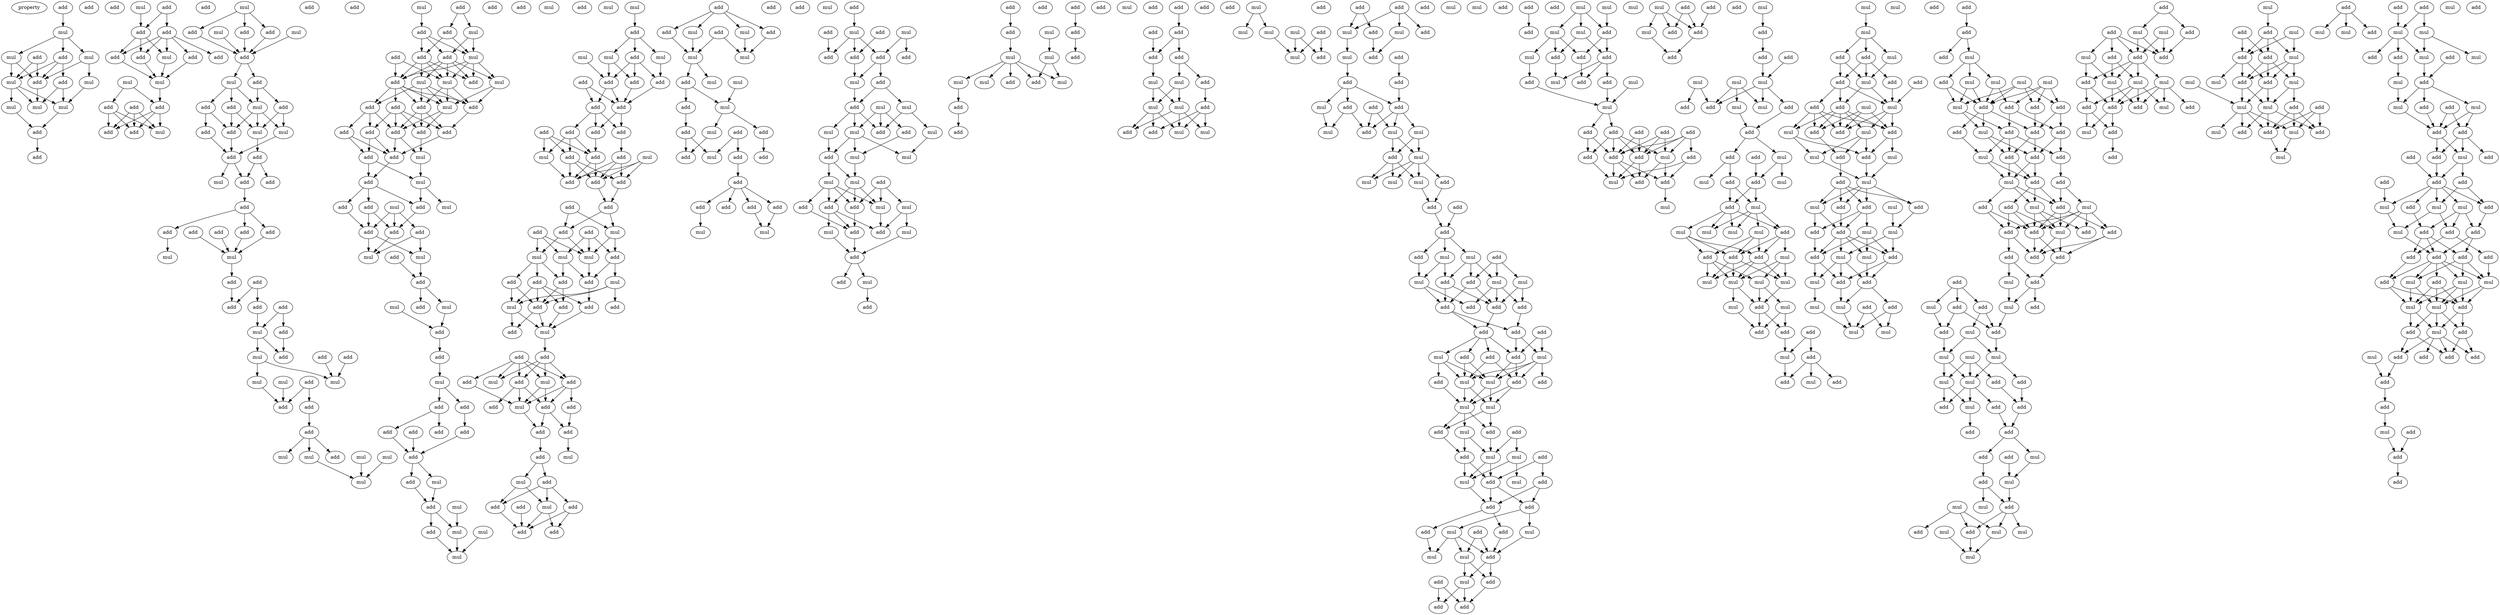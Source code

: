 digraph {
    node [fontcolor=black]
    property [mul=2,lf=1.6]
    0 [ label = add ];
    1 [ label = add ];
    2 [ label = mul ];
    3 [ label = add ];
    4 [ label = mul ];
    5 [ label = mul ];
    6 [ label = add ];
    7 [ label = add ];
    8 [ label = mul ];
    9 [ label = mul ];
    10 [ label = add ];
    11 [ label = mul ];
    12 [ label = mul ];
    13 [ label = mul ];
    14 [ label = add ];
    15 [ label = add ];
    16 [ label = mul ];
    17 [ label = add ];
    18 [ label = add ];
    19 [ label = add ];
    20 [ label = add ];
    21 [ label = add ];
    22 [ label = add ];
    23 [ label = add ];
    24 [ label = add ];
    25 [ label = add ];
    26 [ label = mul ];
    27 [ label = mul ];
    28 [ label = mul ];
    29 [ label = add ];
    30 [ label = add ];
    31 [ label = add ];
    32 [ label = add ];
    33 [ label = add ];
    34 [ label = mul ];
    35 [ label = mul ];
    36 [ label = add ];
    37 [ label = mul ];
    38 [ label = add ];
    39 [ label = add ];
    40 [ label = mul ];
    41 [ label = add ];
    42 [ label = add ];
    43 [ label = mul ];
    44 [ label = mul ];
    45 [ label = add ];
    46 [ label = add ];
    47 [ label = add ];
    48 [ label = mul ];
    49 [ label = add ];
    50 [ label = mul ];
    51 [ label = add ];
    52 [ label = add ];
    53 [ label = add ];
    54 [ label = add ];
    55 [ label = mul ];
    56 [ label = add ];
    57 [ label = add ];
    58 [ label = add ];
    59 [ label = add ];
    60 [ label = add ];
    61 [ label = add ];
    62 [ label = add ];
    63 [ label = mul ];
    64 [ label = mul ];
    65 [ label = add ];
    66 [ label = add ];
    67 [ label = add ];
    68 [ label = add ];
    69 [ label = add ];
    70 [ label = mul ];
    71 [ label = add ];
    72 [ label = add ];
    73 [ label = add ];
    74 [ label = add ];
    75 [ label = add ];
    76 [ label = mul ];
    77 [ label = mul ];
    78 [ label = add ];
    79 [ label = mul ];
    80 [ label = mul ];
    81 [ label = add ];
    82 [ label = add ];
    83 [ label = add ];
    84 [ label = add ];
    85 [ label = mul ];
    86 [ label = mul ];
    87 [ label = add ];
    88 [ label = mul ];
    89 [ label = mul ];
    90 [ label = mul ];
    91 [ label = mul ];
    92 [ label = add ];
    93 [ label = add ];
    94 [ label = mul ];
    95 [ label = add ];
    96 [ label = add ];
    97 [ label = add ];
    98 [ label = add ];
    99 [ label = add ];
    100 [ label = mul ];
    101 [ label = add ];
    102 [ label = mul ];
    103 [ label = mul ];
    104 [ label = mul ];
    105 [ label = add ];
    106 [ label = add ];
    107 [ label = add ];
    108 [ label = add ];
    109 [ label = mul ];
    110 [ label = add ];
    111 [ label = add ];
    112 [ label = add ];
    113 [ label = add ];
    114 [ label = add ];
    115 [ label = add ];
    116 [ label = add ];
    117 [ label = add ];
    118 [ label = mul ];
    119 [ label = add ];
    120 [ label = mul ];
    121 [ label = mul ];
    122 [ label = add ];
    123 [ label = add ];
    124 [ label = mul ];
    125 [ label = add ];
    126 [ label = add ];
    127 [ label = add ];
    128 [ label = add ];
    129 [ label = add ];
    130 [ label = mul ];
    131 [ label = add ];
    132 [ label = mul ];
    133 [ label = add ];
    134 [ label = mul ];
    135 [ label = add ];
    136 [ label = mul ];
    137 [ label = add ];
    138 [ label = add ];
    139 [ label = mul ];
    140 [ label = add ];
    141 [ label = mul ];
    142 [ label = add ];
    143 [ label = add ];
    144 [ label = add ];
    145 [ label = add ];
    146 [ label = add ];
    147 [ label = add ];
    148 [ label = add ];
    149 [ label = add ];
    150 [ label = mul ];
    151 [ label = mul ];
    152 [ label = add ];
    153 [ label = add ];
    154 [ label = mul ];
    155 [ label = mul ];
    156 [ label = mul ];
    157 [ label = mul ];
    158 [ label = mul ];
    159 [ label = add ];
    160 [ label = mul ];
    161 [ label = add ];
    162 [ label = mul ];
    163 [ label = mul ];
    164 [ label = add ];
    165 [ label = add ];
    166 [ label = add ];
    167 [ label = add ];
    168 [ label = add ];
    169 [ label = add ];
    170 [ label = add ];
    171 [ label = add ];
    172 [ label = add ];
    173 [ label = add ];
    174 [ label = add ];
    175 [ label = mul ];
    176 [ label = add ];
    177 [ label = add ];
    178 [ label = mul ];
    179 [ label = add ];
    180 [ label = add ];
    181 [ label = add ];
    182 [ label = add ];
    183 [ label = add ];
    184 [ label = add ];
    185 [ label = add ];
    186 [ label = mul ];
    187 [ label = add ];
    188 [ label = mul ];
    189 [ label = mul ];
    190 [ label = mul ];
    191 [ label = add ];
    192 [ label = mul ];
    193 [ label = add ];
    194 [ label = add ];
    195 [ label = add ];
    196 [ label = add ];
    197 [ label = add ];
    198 [ label = add ];
    199 [ label = add ];
    200 [ label = mul ];
    201 [ label = add ];
    202 [ label = add ];
    203 [ label = mul ];
    204 [ label = add ];
    205 [ label = add ];
    206 [ label = add ];
    207 [ label = mul ];
    208 [ label = add ];
    209 [ label = mul ];
    210 [ label = add ];
    211 [ label = mul ];
    212 [ label = add ];
    213 [ label = add ];
    214 [ label = add ];
    215 [ label = add ];
    216 [ label = add ];
    217 [ label = mul ];
    218 [ label = add ];
    219 [ label = add ];
    220 [ label = mul ];
    221 [ label = add ];
    222 [ label = add ];
    223 [ label = add ];
    224 [ label = mul ];
    225 [ label = add ];
    226 [ label = add ];
    227 [ label = add ];
    228 [ label = add ];
    229 [ label = mul ];
    230 [ label = add ];
    231 [ label = mul ];
    232 [ label = add ];
    233 [ label = mul ];
    234 [ label = mul ];
    235 [ label = mul ];
    236 [ label = mul ];
    237 [ label = add ];
    238 [ label = add ];
    239 [ label = mul ];
    240 [ label = add ];
    241 [ label = add ];
    242 [ label = add ];
    243 [ label = mul ];
    244 [ label = add ];
    245 [ label = add ];
    246 [ label = mul ];
    247 [ label = add ];
    248 [ label = add ];
    249 [ label = add ];
    250 [ label = add ];
    251 [ label = add ];
    252 [ label = add ];
    253 [ label = add ];
    254 [ label = add ];
    255 [ label = mul ];
    256 [ label = mul ];
    257 [ label = mul ];
    258 [ label = add ];
    259 [ label = add ];
    260 [ label = add ];
    261 [ label = mul ];
    262 [ label = mul ];
    263 [ label = add ];
    264 [ label = add ];
    265 [ label = add ];
    266 [ label = add ];
    267 [ label = add ];
    268 [ label = mul ];
    269 [ label = add ];
    270 [ label = mul ];
    271 [ label = mul ];
    272 [ label = add ];
    273 [ label = mul ];
    274 [ label = mul ];
    275 [ label = add ];
    276 [ label = mul ];
    277 [ label = add ];
    278 [ label = mul ];
    279 [ label = mul ];
    280 [ label = mul ];
    281 [ label = mul ];
    282 [ label = add ];
    283 [ label = add ];
    284 [ label = mul ];
    285 [ label = add ];
    286 [ label = add ];
    287 [ label = mul ];
    288 [ label = add ];
    289 [ label = mul ];
    290 [ label = mul ];
    291 [ label = add ];
    292 [ label = add ];
    293 [ label = add ];
    294 [ label = mul ];
    295 [ label = add ];
    296 [ label = add ];
    297 [ label = mul ];
    298 [ label = add ];
    299 [ label = mul ];
    300 [ label = mul ];
    301 [ label = mul ];
    302 [ label = mul ];
    303 [ label = mul ];
    304 [ label = add ];
    305 [ label = add ];
    306 [ label = add ];
    307 [ label = add ];
    308 [ label = add ];
    309 [ label = add ];
    310 [ label = add ];
    311 [ label = mul ];
    312 [ label = add ];
    313 [ label = add ];
    314 [ label = add ];
    315 [ label = add ];
    316 [ label = add ];
    317 [ label = add ];
    318 [ label = add ];
    319 [ label = add ];
    320 [ label = add ];
    321 [ label = add ];
    322 [ label = add ];
    323 [ label = mul ];
    324 [ label = mul ];
    325 [ label = mul ];
    326 [ label = add ];
    327 [ label = mul ];
    328 [ label = add ];
    329 [ label = add ];
    330 [ label = mul ];
    331 [ label = mul ];
    332 [ label = mul ];
    333 [ label = mul ];
    334 [ label = mul ];
    335 [ label = mul ];
    336 [ label = add ];
    337 [ label = add ];
    338 [ label = mul ];
    339 [ label = add ];
    340 [ label = add ];
    341 [ label = add ];
    342 [ label = mul ];
    343 [ label = mul ];
    344 [ label = add ];
    345 [ label = add ];
    346 [ label = mul ];
    347 [ label = add ];
    348 [ label = add ];
    349 [ label = add ];
    350 [ label = add ];
    351 [ label = add ];
    352 [ label = add ];
    353 [ label = mul ];
    354 [ label = add ];
    355 [ label = mul ];
    356 [ label = mul ];
    357 [ label = add ];
    358 [ label = mul ];
    359 [ label = add ];
    360 [ label = add ];
    361 [ label = mul ];
    362 [ label = add ];
    363 [ label = mul ];
    364 [ label = mul ];
    365 [ label = mul ];
    366 [ label = add ];
    367 [ label = add ];
    368 [ label = add ];
    369 [ label = mul ];
    370 [ label = add ];
    371 [ label = add ];
    372 [ label = mul ];
    373 [ label = mul ];
    374 [ label = mul ];
    375 [ label = mul ];
    376 [ label = add ];
    377 [ label = add ];
    378 [ label = add ];
    379 [ label = add ];
    380 [ label = add ];
    381 [ label = add ];
    382 [ label = add ];
    383 [ label = add ];
    384 [ label = add ];
    385 [ label = mul ];
    386 [ label = add ];
    387 [ label = add ];
    388 [ label = mul ];
    389 [ label = add ];
    390 [ label = mul ];
    391 [ label = add ];
    392 [ label = add ];
    393 [ label = add ];
    394 [ label = mul ];
    395 [ label = mul ];
    396 [ label = mul ];
    397 [ label = mul ];
    398 [ label = add ];
    399 [ label = add ];
    400 [ label = mul ];
    401 [ label = mul ];
    402 [ label = add ];
    403 [ label = add ];
    404 [ label = add ];
    405 [ label = mul ];
    406 [ label = mul ];
    407 [ label = mul ];
    408 [ label = add ];
    409 [ label = mul ];
    410 [ label = add ];
    411 [ label = add ];
    412 [ label = add ];
    413 [ label = add ];
    414 [ label = mul ];
    415 [ label = add ];
    416 [ label = add ];
    417 [ label = mul ];
    418 [ label = add ];
    419 [ label = mul ];
    420 [ label = mul ];
    421 [ label = mul ];
    422 [ label = add ];
    423 [ label = add ];
    424 [ label = add ];
    425 [ label = add ];
    426 [ label = add ];
    427 [ label = add ];
    428 [ label = add ];
    429 [ label = add ];
    430 [ label = mul ];
    431 [ label = mul ];
    432 [ label = mul ];
    433 [ label = add ];
    434 [ label = mul ];
    435 [ label = add ];
    436 [ label = mul ];
    437 [ label = add ];
    438 [ label = add ];
    439 [ label = mul ];
    440 [ label = mul ];
    441 [ label = add ];
    442 [ label = add ];
    443 [ label = add ];
    444 [ label = mul ];
    445 [ label = add ];
    446 [ label = add ];
    447 [ label = add ];
    448 [ label = add ];
    449 [ label = add ];
    450 [ label = add ];
    451 [ label = add ];
    452 [ label = add ];
    453 [ label = mul ];
    454 [ label = add ];
    455 [ label = mul ];
    456 [ label = add ];
    457 [ label = add ];
    458 [ label = mul ];
    459 [ label = mul ];
    460 [ label = add ];
    461 [ label = add ];
    462 [ label = mul ];
    463 [ label = add ];
    464 [ label = mul ];
    465 [ label = add ];
    466 [ label = add ];
    467 [ label = mul ];
    468 [ label = add ];
    469 [ label = add ];
    470 [ label = add ];
    471 [ label = add ];
    472 [ label = mul ];
    473 [ label = mul ];
    474 [ label = mul ];
    475 [ label = add ];
    476 [ label = add ];
    477 [ label = mul ];
    478 [ label = mul ];
    479 [ label = add ];
    480 [ label = add ];
    481 [ label = mul ];
    482 [ label = add ];
    483 [ label = add ];
    484 [ label = mul ];
    485 [ label = mul ];
    486 [ label = add ];
    487 [ label = add ];
    488 [ label = add ];
    489 [ label = mul ];
    490 [ label = mul ];
    491 [ label = mul ];
    492 [ label = mul ];
    493 [ label = mul ];
    494 [ label = add ];
    495 [ label = mul ];
    496 [ label = add ];
    497 [ label = add ];
    498 [ label = add ];
    499 [ label = mul ];
    500 [ label = mul ];
    501 [ label = mul ];
    502 [ label = mul ];
    503 [ label = add ];
    504 [ label = mul ];
    505 [ label = mul ];
    506 [ label = add ];
    507 [ label = add ];
    508 [ label = add ];
    509 [ label = add ];
    510 [ label = mul ];
    511 [ label = add ];
    512 [ label = add ];
    513 [ label = mul ];
    514 [ label = mul ];
    515 [ label = mul ];
    516 [ label = add ];
    517 [ label = mul ];
    518 [ label = add ];
    519 [ label = mul ];
    520 [ label = add ];
    521 [ label = add ];
    522 [ label = add ];
    523 [ label = mul ];
    524 [ label = mul ];
    525 [ label = add ];
    526 [ label = add ];
    527 [ label = mul ];
    528 [ label = mul ];
    529 [ label = mul ];
    530 [ label = add ];
    531 [ label = add ];
    532 [ label = add ];
    533 [ label = mul ];
    534 [ label = mul ];
    535 [ label = add ];
    536 [ label = add ];
    537 [ label = add ];
    538 [ label = mul ];
    539 [ label = add ];
    540 [ label = mul ];
    541 [ label = mul ];
    542 [ label = add ];
    543 [ label = add ];
    544 [ label = add ];
    545 [ label = add ];
    546 [ label = add ];
    547 [ label = mul ];
    548 [ label = mul ];
    549 [ label = mul ];
    550 [ label = mul ];
    551 [ label = add ];
    552 [ label = add ];
    553 [ label = add ];
    554 [ label = add ];
    555 [ label = mul ];
    556 [ label = mul ];
    557 [ label = mul ];
    558 [ label = add ];
    559 [ label = add ];
    560 [ label = add ];
    561 [ label = add ];
    562 [ label = mul ];
    563 [ label = mul ];
    564 [ label = add ];
    565 [ label = mul ];
    566 [ label = mul ];
    567 [ label = mul ];
    568 [ label = mul ];
    569 [ label = add ];
    570 [ label = mul ];
    571 [ label = add ];
    572 [ label = mul ];
    573 [ label = add ];
    574 [ label = add ];
    575 [ label = add ];
    576 [ label = mul ];
    577 [ label = add ];
    578 [ label = add ];
    579 [ label = add ];
    580 [ label = add ];
    581 [ label = add ];
    582 [ label = mul ];
    583 [ label = add ];
    584 [ label = add ];
    585 [ label = mul ];
    586 [ label = add ];
    587 [ label = add ];
    588 [ label = mul ];
    589 [ label = add ];
    590 [ label = mul ];
    591 [ label = add ];
    592 [ label = add ];
    593 [ label = add ];
    594 [ label = mul ];
    595 [ label = add ];
    596 [ label = add ];
    597 [ label = add ];
    598 [ label = add ];
    599 [ label = add ];
    600 [ label = add ];
    601 [ label = add ];
    602 [ label = mul ];
    603 [ label = add ];
    604 [ label = add ];
    605 [ label = add ];
    606 [ label = mul ];
    607 [ label = mul ];
    608 [ label = add ];
    609 [ label = add ];
    610 [ label = add ];
    611 [ label = mul ];
    612 [ label = mul ];
    613 [ label = mul ];
    614 [ label = mul ];
    615 [ label = add ];
    616 [ label = mul ];
    617 [ label = mul ];
    618 [ label = add ];
    619 [ label = add ];
    620 [ label = mul ];
    621 [ label = add ];
    622 [ label = add ];
    623 [ label = add ];
    624 [ label = add ];
    625 [ label = add ];
    626 [ label = add ];
    627 [ label = mul ];
    628 [ label = mul ];
    629 [ label = add ];
    630 [ label = add ];
    631 [ label = mul ];
    632 [ label = mul ];
    633 [ label = mul ];
    634 [ label = mul ];
    635 [ label = add ];
    636 [ label = add ];
    637 [ label = mul ];
    638 [ label = mul ];
    639 [ label = add ];
    640 [ label = mul ];
    641 [ label = add ];
    642 [ label = add ];
    643 [ label = mul ];
    644 [ label = mul ];
    645 [ label = add ];
    646 [ label = add ];
    647 [ label = add ];
    648 [ label = mul ];
    649 [ label = add ];
    650 [ label = mul ];
    651 [ label = mul ];
    652 [ label = add ];
    653 [ label = mul ];
    654 [ label = add ];
    655 [ label = add ];
    656 [ label = add ];
    657 [ label = mul ];
    658 [ label = add ];
    659 [ label = add ];
    660 [ label = mul ];
    661 [ label = add ];
    662 [ label = mul ];
    663 [ label = add ];
    664 [ label = mul ];
    665 [ label = add ];
    666 [ label = add ];
    667 [ label = mul ];
    668 [ label = add ];
    669 [ label = add ];
    670 [ label = mul ];
    671 [ label = mul ];
    672 [ label = mul ];
    673 [ label = add ];
    674 [ label = mul ];
    675 [ label = add ];
    676 [ label = mul ];
    677 [ label = add ];
    678 [ label = mul ];
    679 [ label = add ];
    680 [ label = add ];
    681 [ label = mul ];
    682 [ label = add ];
    683 [ label = mul ];
    684 [ label = mul ];
    685 [ label = add ];
    686 [ label = add ];
    687 [ label = add ];
    688 [ label = mul ];
    689 [ label = mul ];
    690 [ label = add ];
    691 [ label = add ];
    692 [ label = add ];
    693 [ label = mul ];
    694 [ label = mul ];
    695 [ label = mul ];
    696 [ label = add ];
    697 [ label = add ];
    698 [ label = add ];
    699 [ label = mul ];
    700 [ label = mul ];
    701 [ label = add ];
    702 [ label = add ];
    703 [ label = add ];
    704 [ label = add ];
    705 [ label = add ];
    706 [ label = mul ];
    707 [ label = add ];
    708 [ label = add ];
    709 [ label = add ];
    710 [ label = mul ];
    711 [ label = add ];
    712 [ label = mul ];
    713 [ label = mul ];
    714 [ label = mul ];
    715 [ label = add ];
    716 [ label = mul ];
    717 [ label = add ];
    718 [ label = add ];
    719 [ label = add ];
    720 [ label = add ];
    721 [ label = add ];
    722 [ label = add ];
    723 [ label = add ];
    724 [ label = mul ];
    725 [ label = add ];
    726 [ label = add ];
    727 [ label = mul ];
    728 [ label = mul ];
    729 [ label = add ];
    730 [ label = mul ];
    731 [ label = mul ];
    732 [ label = add ];
    733 [ label = mul ];
    734 [ label = add ];
    735 [ label = add ];
    736 [ label = mul ];
    737 [ label = add ];
    738 [ label = add ];
    739 [ label = add ];
    740 [ label = add ];
    741 [ label = add ];
    742 [ label = add ];
    743 [ label = mul ];
    744 [ label = add ];
    745 [ label = add ];
    746 [ label = add ];
    0 -> 2 [ name = 0 ];
    2 -> 3 [ name = 1 ];
    2 -> 4 [ name = 2 ];
    2 -> 5 [ name = 3 ];
    3 -> 7 [ name = 4 ];
    3 -> 8 [ name = 5 ];
    3 -> 10 [ name = 6 ];
    4 -> 8 [ name = 7 ];
    4 -> 10 [ name = 8 ];
    5 -> 9 [ name = 9 ];
    5 -> 10 [ name = 10 ];
    6 -> 8 [ name = 11 ];
    6 -> 10 [ name = 12 ];
    7 -> 11 [ name = 13 ];
    7 -> 12 [ name = 14 ];
    8 -> 11 [ name = 15 ];
    8 -> 12 [ name = 16 ];
    8 -> 13 [ name = 17 ];
    9 -> 11 [ name = 18 ];
    10 -> 12 [ name = 19 ];
    11 -> 14 [ name = 20 ];
    13 -> 14 [ name = 21 ];
    14 -> 17 [ name = 22 ];
    16 -> 20 [ name = 23 ];
    19 -> 20 [ name = 24 ];
    19 -> 21 [ name = 25 ];
    20 -> 22 [ name = 26 ];
    20 -> 23 [ name = 27 ];
    20 -> 26 [ name = 28 ];
    21 -> 22 [ name = 29 ];
    21 -> 23 [ name = 30 ];
    21 -> 24 [ name = 31 ];
    21 -> 25 [ name = 32 ];
    21 -> 26 [ name = 33 ];
    22 -> 28 [ name = 34 ];
    23 -> 28 [ name = 35 ];
    24 -> 28 [ name = 36 ];
    26 -> 28 [ name = 37 ];
    27 -> 29 [ name = 38 ];
    27 -> 31 [ name = 39 ];
    28 -> 31 [ name = 40 ];
    29 -> 32 [ name = 41 ];
    29 -> 33 [ name = 42 ];
    29 -> 34 [ name = 43 ];
    30 -> 32 [ name = 44 ];
    30 -> 33 [ name = 45 ];
    30 -> 34 [ name = 46 ];
    31 -> 32 [ name = 47 ];
    31 -> 33 [ name = 48 ];
    31 -> 34 [ name = 49 ];
    35 -> 36 [ name = 50 ];
    35 -> 38 [ name = 51 ];
    35 -> 39 [ name = 52 ];
    36 -> 41 [ name = 53 ];
    37 -> 41 [ name = 54 ];
    38 -> 41 [ name = 55 ];
    39 -> 41 [ name = 56 ];
    40 -> 41 [ name = 57 ];
    41 -> 42 [ name = 58 ];
    41 -> 43 [ name = 59 ];
    42 -> 44 [ name = 60 ];
    42 -> 47 [ name = 61 ];
    43 -> 44 [ name = 62 ];
    43 -> 45 [ name = 63 ];
    43 -> 46 [ name = 64 ];
    44 -> 48 [ name = 65 ];
    44 -> 49 [ name = 66 ];
    44 -> 50 [ name = 67 ];
    45 -> 48 [ name = 68 ];
    45 -> 49 [ name = 69 ];
    46 -> 49 [ name = 70 ];
    46 -> 51 [ name = 71 ];
    47 -> 48 [ name = 72 ];
    47 -> 50 [ name = 73 ];
    48 -> 52 [ name = 74 ];
    49 -> 53 [ name = 75 ];
    50 -> 53 [ name = 76 ];
    51 -> 53 [ name = 77 ];
    52 -> 54 [ name = 78 ];
    52 -> 56 [ name = 79 ];
    53 -> 55 [ name = 80 ];
    53 -> 56 [ name = 81 ];
    56 -> 57 [ name = 82 ];
    57 -> 58 [ name = 83 ];
    57 -> 61 [ name = 84 ];
    57 -> 62 [ name = 85 ];
    58 -> 63 [ name = 86 ];
    59 -> 63 [ name = 87 ];
    60 -> 63 [ name = 88 ];
    61 -> 64 [ name = 89 ];
    62 -> 63 [ name = 90 ];
    63 -> 66 [ name = 91 ];
    65 -> 67 [ name = 92 ];
    65 -> 69 [ name = 93 ];
    66 -> 67 [ name = 94 ];
    68 -> 70 [ name = 95 ];
    68 -> 71 [ name = 96 ];
    69 -> 70 [ name = 97 ];
    70 -> 72 [ name = 98 ];
    70 -> 76 [ name = 99 ];
    71 -> 72 [ name = 100 ];
    73 -> 79 [ name = 101 ];
    75 -> 79 [ name = 102 ];
    76 -> 77 [ name = 103 ];
    76 -> 79 [ name = 104 ];
    77 -> 82 [ name = 105 ];
    78 -> 81 [ name = 106 ];
    78 -> 82 [ name = 107 ];
    80 -> 82 [ name = 108 ];
    81 -> 84 [ name = 109 ];
    84 -> 86 [ name = 110 ];
    84 -> 87 [ name = 111 ];
    84 -> 89 [ name = 112 ];
    85 -> 90 [ name = 113 ];
    86 -> 90 [ name = 114 ];
    88 -> 90 [ name = 115 ];
    91 -> 96 [ name = 116 ];
    92 -> 94 [ name = 117 ];
    92 -> 95 [ name = 118 ];
    94 -> 99 [ name = 119 ];
    94 -> 100 [ name = 120 ];
    95 -> 98 [ name = 121 ];
    95 -> 100 [ name = 122 ];
    96 -> 98 [ name = 123 ];
    96 -> 99 [ name = 124 ];
    96 -> 100 [ name = 125 ];
    97 -> 102 [ name = 126 ];
    97 -> 105 [ name = 127 ];
    98 -> 101 [ name = 128 ];
    98 -> 102 [ name = 129 ];
    98 -> 103 [ name = 130 ];
    98 -> 105 [ name = 131 ];
    99 -> 101 [ name = 132 ];
    99 -> 102 [ name = 133 ];
    99 -> 103 [ name = 134 ];
    99 -> 104 [ name = 135 ];
    99 -> 105 [ name = 136 ];
    100 -> 101 [ name = 137 ];
    100 -> 102 [ name = 138 ];
    100 -> 104 [ name = 139 ];
    100 -> 105 [ name = 140 ];
    102 -> 108 [ name = 141 ];
    102 -> 109 [ name = 142 ];
    102 -> 110 [ name = 143 ];
    103 -> 106 [ name = 144 ];
    103 -> 108 [ name = 145 ];
    103 -> 109 [ name = 146 ];
    103 -> 110 [ name = 147 ];
    104 -> 108 [ name = 148 ];
    104 -> 109 [ name = 149 ];
    105 -> 106 [ name = 150 ];
    105 -> 107 [ name = 151 ];
    105 -> 108 [ name = 152 ];
    105 -> 109 [ name = 153 ];
    105 -> 110 [ name = 154 ];
    106 -> 113 [ name = 155 ];
    106 -> 114 [ name = 156 ];
    106 -> 115 [ name = 157 ];
    107 -> 111 [ name = 158 ];
    107 -> 112 [ name = 159 ];
    107 -> 113 [ name = 160 ];
    107 -> 115 [ name = 161 ];
    108 -> 112 [ name = 162 ];
    109 -> 111 [ name = 163 ];
    109 -> 113 [ name = 164 ];
    110 -> 111 [ name = 165 ];
    110 -> 112 [ name = 166 ];
    110 -> 113 [ name = 167 ];
    111 -> 118 [ name = 168 ];
    112 -> 116 [ name = 169 ];
    113 -> 116 [ name = 170 ];
    113 -> 118 [ name = 171 ];
    114 -> 116 [ name = 172 ];
    114 -> 117 [ name = 173 ];
    115 -> 116 [ name = 174 ];
    115 -> 117 [ name = 175 ];
    116 -> 119 [ name = 176 ];
    117 -> 119 [ name = 177 ];
    117 -> 120 [ name = 178 ];
    118 -> 120 [ name = 179 ];
    119 -> 122 [ name = 180 ];
    119 -> 123 [ name = 181 ];
    119 -> 125 [ name = 182 ];
    120 -> 121 [ name = 183 ];
    120 -> 125 [ name = 184 ];
    122 -> 126 [ name = 185 ];
    122 -> 127 [ name = 186 ];
    123 -> 126 [ name = 187 ];
    124 -> 126 [ name = 188 ];
    124 -> 127 [ name = 189 ];
    124 -> 128 [ name = 190 ];
    125 -> 127 [ name = 191 ];
    126 -> 130 [ name = 192 ];
    126 -> 132 [ name = 193 ];
    127 -> 132 [ name = 194 ];
    128 -> 130 [ name = 195 ];
    128 -> 132 [ name = 196 ];
    129 -> 133 [ name = 197 ];
    130 -> 133 [ name = 198 ];
    133 -> 135 [ name = 199 ];
    133 -> 136 [ name = 200 ];
    134 -> 137 [ name = 201 ];
    136 -> 137 [ name = 202 ];
    137 -> 138 [ name = 203 ];
    138 -> 141 [ name = 204 ];
    141 -> 142 [ name = 205 ];
    141 -> 143 [ name = 206 ];
    142 -> 147 [ name = 207 ];
    143 -> 144 [ name = 208 ];
    143 -> 146 [ name = 209 ];
    144 -> 148 [ name = 210 ];
    145 -> 148 [ name = 211 ];
    147 -> 148 [ name = 212 ];
    148 -> 149 [ name = 213 ];
    148 -> 150 [ name = 214 ];
    149 -> 152 [ name = 215 ];
    150 -> 152 [ name = 216 ];
    151 -> 155 [ name = 217 ];
    152 -> 153 [ name = 218 ];
    152 -> 155 [ name = 219 ];
    153 -> 157 [ name = 220 ];
    154 -> 157 [ name = 221 ];
    155 -> 157 [ name = 222 ];
    158 -> 159 [ name = 223 ];
    159 -> 160 [ name = 224 ];
    159 -> 161 [ name = 225 ];
    159 -> 162 [ name = 226 ];
    160 -> 165 [ name = 227 ];
    160 -> 167 [ name = 228 ];
    161 -> 164 [ name = 229 ];
    161 -> 165 [ name = 230 ];
    161 -> 167 [ name = 231 ];
    162 -> 164 [ name = 232 ];
    163 -> 167 [ name = 233 ];
    164 -> 168 [ name = 234 ];
    165 -> 168 [ name = 235 ];
    166 -> 168 [ name = 236 ];
    166 -> 169 [ name = 237 ];
    167 -> 168 [ name = 238 ];
    167 -> 169 [ name = 239 ];
    168 -> 170 [ name = 240 ];
    168 -> 173 [ name = 241 ];
    169 -> 170 [ name = 242 ];
    169 -> 171 [ name = 243 ];
    169 -> 173 [ name = 244 ];
    170 -> 174 [ name = 245 ];
    171 -> 175 [ name = 246 ];
    171 -> 176 [ name = 247 ];
    171 -> 177 [ name = 248 ];
    172 -> 175 [ name = 249 ];
    172 -> 176 [ name = 250 ];
    172 -> 177 [ name = 251 ];
    173 -> 176 [ name = 252 ];
    174 -> 179 [ name = 253 ];
    174 -> 180 [ name = 254 ];
    174 -> 181 [ name = 255 ];
    175 -> 181 [ name = 256 ];
    176 -> 179 [ name = 257 ];
    176 -> 181 [ name = 258 ];
    177 -> 179 [ name = 259 ];
    177 -> 180 [ name = 260 ];
    177 -> 181 [ name = 261 ];
    178 -> 179 [ name = 262 ];
    178 -> 180 [ name = 263 ];
    178 -> 181 [ name = 264 ];
    179 -> 183 [ name = 265 ];
    180 -> 183 [ name = 266 ];
    182 -> 184 [ name = 267 ];
    182 -> 186 [ name = 268 ];
    183 -> 184 [ name = 269 ];
    183 -> 186 [ name = 270 ];
    184 -> 189 [ name = 271 ];
    184 -> 190 [ name = 272 ];
    185 -> 188 [ name = 273 ];
    185 -> 190 [ name = 274 ];
    185 -> 191 [ name = 275 ];
    186 -> 190 [ name = 276 ];
    186 -> 191 [ name = 277 ];
    187 -> 188 [ name = 278 ];
    187 -> 189 [ name = 279 ];
    187 -> 190 [ name = 280 ];
    188 -> 193 [ name = 281 ];
    188 -> 196 [ name = 282 ];
    189 -> 193 [ name = 283 ];
    189 -> 194 [ name = 284 ];
    189 -> 195 [ name = 285 ];
    190 -> 196 [ name = 286 ];
    191 -> 192 [ name = 287 ];
    191 -> 196 [ name = 288 ];
    192 -> 197 [ name = 289 ];
    192 -> 200 [ name = 290 ];
    192 -> 201 [ name = 291 ];
    193 -> 198 [ name = 292 ];
    193 -> 201 [ name = 293 ];
    194 -> 200 [ name = 294 ];
    194 -> 201 [ name = 295 ];
    195 -> 198 [ name = 296 ];
    195 -> 199 [ name = 297 ];
    195 -> 200 [ name = 298 ];
    195 -> 201 [ name = 299 ];
    196 -> 199 [ name = 300 ];
    198 -> 203 [ name = 301 ];
    199 -> 203 [ name = 302 ];
    200 -> 202 [ name = 303 ];
    200 -> 203 [ name = 304 ];
    201 -> 202 [ name = 305 ];
    201 -> 203 [ name = 306 ];
    203 -> 205 [ name = 307 ];
    204 -> 206 [ name = 308 ];
    204 -> 207 [ name = 309 ];
    204 -> 208 [ name = 310 ];
    204 -> 209 [ name = 311 ];
    204 -> 210 [ name = 312 ];
    205 -> 206 [ name = 313 ];
    205 -> 207 [ name = 314 ];
    205 -> 209 [ name = 315 ];
    205 -> 210 [ name = 316 ];
    206 -> 211 [ name = 317 ];
    206 -> 213 [ name = 318 ];
    206 -> 214 [ name = 319 ];
    208 -> 211 [ name = 320 ];
    209 -> 211 [ name = 321 ];
    209 -> 213 [ name = 322 ];
    210 -> 211 [ name = 323 ];
    210 -> 212 [ name = 324 ];
    210 -> 213 [ name = 325 ];
    211 -> 216 [ name = 326 ];
    213 -> 215 [ name = 327 ];
    213 -> 216 [ name = 328 ];
    214 -> 215 [ name = 329 ];
    215 -> 217 [ name = 330 ];
    216 -> 218 [ name = 331 ];
    218 -> 219 [ name = 332 ];
    218 -> 220 [ name = 333 ];
    219 -> 222 [ name = 334 ];
    219 -> 223 [ name = 335 ];
    219 -> 224 [ name = 336 ];
    220 -> 222 [ name = 337 ];
    220 -> 224 [ name = 338 ];
    221 -> 226 [ name = 339 ];
    222 -> 226 [ name = 340 ];
    223 -> 225 [ name = 341 ];
    223 -> 226 [ name = 342 ];
    224 -> 225 [ name = 343 ];
    224 -> 226 [ name = 344 ];
    227 -> 228 [ name = 345 ];
    227 -> 229 [ name = 346 ];
    227 -> 230 [ name = 347 ];
    227 -> 231 [ name = 348 ];
    228 -> 234 [ name = 349 ];
    229 -> 234 [ name = 350 ];
    230 -> 233 [ name = 351 ];
    231 -> 233 [ name = 352 ];
    232 -> 233 [ name = 353 ];
    232 -> 234 [ name = 354 ];
    234 -> 235 [ name = 355 ];
    234 -> 237 [ name = 356 ];
    236 -> 239 [ name = 357 ];
    237 -> 238 [ name = 358 ];
    237 -> 239 [ name = 359 ];
    238 -> 242 [ name = 360 ];
    239 -> 241 [ name = 361 ];
    239 -> 243 [ name = 362 ];
    241 -> 247 [ name = 363 ];
    242 -> 245 [ name = 364 ];
    242 -> 246 [ name = 365 ];
    243 -> 245 [ name = 366 ];
    244 -> 246 [ name = 367 ];
    244 -> 248 [ name = 368 ];
    248 -> 249 [ name = 369 ];
    249 -> 250 [ name = 370 ];
    249 -> 251 [ name = 371 ];
    249 -> 253 [ name = 372 ];
    249 -> 254 [ name = 373 ];
    250 -> 255 [ name = 374 ];
    253 -> 256 [ name = 375 ];
    254 -> 256 [ name = 376 ];
    258 -> 262 [ name = 377 ];
    259 -> 263 [ name = 378 ];
    260 -> 266 [ name = 379 ];
    261 -> 264 [ name = 380 ];
    261 -> 265 [ name = 381 ];
    262 -> 263 [ name = 382 ];
    262 -> 264 [ name = 383 ];
    262 -> 266 [ name = 384 ];
    264 -> 267 [ name = 385 ];
    264 -> 268 [ name = 386 ];
    266 -> 268 [ name = 387 ];
    267 -> 269 [ name = 388 ];
    267 -> 270 [ name = 389 ];
    268 -> 269 [ name = 390 ];
    269 -> 272 [ name = 391 ];
    269 -> 273 [ name = 392 ];
    269 -> 274 [ name = 393 ];
    270 -> 272 [ name = 394 ];
    270 -> 276 [ name = 395 ];
    271 -> 272 [ name = 396 ];
    271 -> 273 [ name = 397 ];
    271 -> 275 [ name = 398 ];
    273 -> 277 [ name = 399 ];
    273 -> 278 [ name = 400 ];
    273 -> 279 [ name = 401 ];
    274 -> 277 [ name = 402 ];
    275 -> 279 [ name = 403 ];
    276 -> 278 [ name = 404 ];
    277 -> 280 [ name = 405 ];
    277 -> 281 [ name = 406 ];
    279 -> 281 [ name = 407 ];
    280 -> 283 [ name = 408 ];
    280 -> 284 [ name = 409 ];
    280 -> 285 [ name = 410 ];
    280 -> 286 [ name = 411 ];
    281 -> 283 [ name = 412 ];
    281 -> 284 [ name = 413 ];
    281 -> 285 [ name = 414 ];
    282 -> 283 [ name = 415 ];
    282 -> 284 [ name = 416 ];
    282 -> 287 [ name = 417 ];
    283 -> 291 [ name = 418 ];
    284 -> 288 [ name = 419 ];
    285 -> 288 [ name = 420 ];
    285 -> 289 [ name = 421 ];
    285 -> 291 [ name = 422 ];
    286 -> 291 [ name = 423 ];
    287 -> 288 [ name = 424 ];
    287 -> 290 [ name = 425 ];
    289 -> 292 [ name = 426 ];
    290 -> 292 [ name = 427 ];
    291 -> 292 [ name = 428 ];
    292 -> 293 [ name = 429 ];
    292 -> 294 [ name = 430 ];
    294 -> 295 [ name = 431 ];
    296 -> 298 [ name = 432 ];
    297 -> 300 [ name = 433 ];
    298 -> 299 [ name = 434 ];
    299 -> 301 [ name = 435 ];
    299 -> 302 [ name = 436 ];
    299 -> 303 [ name = 437 ];
    299 -> 304 [ name = 438 ];
    299 -> 305 [ name = 439 ];
    300 -> 303 [ name = 440 ];
    300 -> 305 [ name = 441 ];
    301 -> 306 [ name = 442 ];
    306 -> 310 [ name = 443 ];
    308 -> 312 [ name = 444 ];
    312 -> 314 [ name = 445 ];
    315 -> 317 [ name = 446 ];
    317 -> 320 [ name = 447 ];
    317 -> 321 [ name = 448 ];
    319 -> 320 [ name = 449 ];
    320 -> 323 [ name = 450 ];
    321 -> 322 [ name = 451 ];
    321 -> 324 [ name = 452 ];
    322 -> 326 [ name = 453 ];
    323 -> 325 [ name = 454 ];
    323 -> 327 [ name = 455 ];
    324 -> 325 [ name = 456 ];
    324 -> 327 [ name = 457 ];
    325 -> 328 [ name = 458 ];
    325 -> 330 [ name = 459 ];
    325 -> 331 [ name = 460 ];
    326 -> 329 [ name = 461 ];
    326 -> 330 [ name = 462 ];
    326 -> 331 [ name = 463 ];
    327 -> 328 [ name = 464 ];
    327 -> 329 [ name = 465 ];
    327 -> 330 [ name = 466 ];
    332 -> 333 [ name = 467 ];
    332 -> 334 [ name = 468 ];
    334 -> 338 [ name = 469 ];
    335 -> 337 [ name = 470 ];
    335 -> 338 [ name = 471 ];
    336 -> 337 [ name = 472 ];
    336 -> 338 [ name = 473 ];
    340 -> 343 [ name = 474 ];
    340 -> 345 [ name = 475 ];
    341 -> 342 [ name = 476 ];
    341 -> 343 [ name = 477 ];
    341 -> 344 [ name = 478 ];
    342 -> 348 [ name = 479 ];
    343 -> 346 [ name = 480 ];
    345 -> 348 [ name = 481 ];
    346 -> 350 [ name = 482 ];
    347 -> 349 [ name = 483 ];
    349 -> 351 [ name = 484 ];
    350 -> 351 [ name = 485 ];
    350 -> 353 [ name = 486 ];
    350 -> 354 [ name = 487 ];
    351 -> 355 [ name = 488 ];
    351 -> 356 [ name = 489 ];
    351 -> 359 [ name = 490 ];
    352 -> 356 [ name = 491 ];
    352 -> 359 [ name = 492 ];
    353 -> 358 [ name = 493 ];
    354 -> 358 [ name = 494 ];
    354 -> 359 [ name = 495 ];
    355 -> 360 [ name = 496 ];
    355 -> 361 [ name = 497 ];
    356 -> 360 [ name = 498 ];
    356 -> 361 [ name = 499 ];
    360 -> 363 [ name = 500 ];
    360 -> 364 [ name = 501 ];
    360 -> 365 [ name = 502 ];
    361 -> 362 [ name = 503 ];
    361 -> 363 [ name = 504 ];
    361 -> 364 [ name = 505 ];
    361 -> 365 [ name = 506 ];
    362 -> 367 [ name = 507 ];
    364 -> 367 [ name = 508 ];
    366 -> 368 [ name = 509 ];
    367 -> 368 [ name = 510 ];
    368 -> 369 [ name = 511 ];
    368 -> 370 [ name = 512 ];
    368 -> 372 [ name = 513 ];
    369 -> 375 [ name = 514 ];
    369 -> 376 [ name = 515 ];
    369 -> 377 [ name = 516 ];
    370 -> 373 [ name = 517 ];
    371 -> 374 [ name = 518 ];
    371 -> 375 [ name = 519 ];
    371 -> 376 [ name = 520 ];
    372 -> 373 [ name = 521 ];
    372 -> 377 [ name = 522 ];
    373 -> 378 [ name = 523 ];
    373 -> 380 [ name = 524 ];
    374 -> 379 [ name = 525 ];
    374 -> 381 [ name = 526 ];
    375 -> 379 [ name = 527 ];
    375 -> 380 [ name = 528 ];
    375 -> 381 [ name = 529 ];
    376 -> 378 [ name = 530 ];
    376 -> 379 [ name = 531 ];
    377 -> 378 [ name = 532 ];
    377 -> 379 [ name = 533 ];
    378 -> 383 [ name = 534 ];
    378 -> 384 [ name = 535 ];
    379 -> 384 [ name = 536 ];
    381 -> 383 [ name = 537 ];
    382 -> 386 [ name = 538 ];
    382 -> 388 [ name = 539 ];
    383 -> 386 [ name = 540 ];
    383 -> 388 [ name = 541 ];
    384 -> 385 [ name = 542 ];
    384 -> 386 [ name = 543 ];
    384 -> 387 [ name = 544 ];
    384 -> 389 [ name = 545 ];
    385 -> 390 [ name = 546 ];
    385 -> 391 [ name = 547 ];
    385 -> 394 [ name = 548 ];
    386 -> 392 [ name = 549 ];
    386 -> 394 [ name = 550 ];
    387 -> 390 [ name = 551 ];
    387 -> 394 [ name = 552 ];
    388 -> 390 [ name = 553 ];
    388 -> 392 [ name = 554 ];
    388 -> 393 [ name = 555 ];
    388 -> 394 [ name = 556 ];
    389 -> 390 [ name = 557 ];
    389 -> 392 [ name = 558 ];
    390 -> 395 [ name = 559 ];
    390 -> 397 [ name = 560 ];
    391 -> 395 [ name = 561 ];
    392 -> 395 [ name = 562 ];
    392 -> 397 [ name = 563 ];
    394 -> 395 [ name = 564 ];
    394 -> 397 [ name = 565 ];
    395 -> 398 [ name = 566 ];
    395 -> 399 [ name = 567 ];
    395 -> 401 [ name = 568 ];
    397 -> 398 [ name = 569 ];
    397 -> 399 [ name = 570 ];
    398 -> 406 [ name = 571 ];
    399 -> 403 [ name = 572 ];
    401 -> 403 [ name = 573 ];
    401 -> 406 [ name = 574 ];
    402 -> 405 [ name = 575 ];
    402 -> 406 [ name = 576 ];
    403 -> 408 [ name = 577 ];
    403 -> 409 [ name = 578 ];
    404 -> 408 [ name = 579 ];
    404 -> 410 [ name = 580 ];
    405 -> 407 [ name = 581 ];
    405 -> 409 [ name = 582 ];
    406 -> 408 [ name = 583 ];
    406 -> 409 [ name = 584 ];
    408 -> 411 [ name = 585 ];
    408 -> 412 [ name = 586 ];
    409 -> 411 [ name = 587 ];
    410 -> 411 [ name = 588 ];
    410 -> 412 [ name = 589 ];
    411 -> 413 [ name = 590 ];
    411 -> 415 [ name = 591 ];
    412 -> 414 [ name = 592 ];
    412 -> 417 [ name = 593 ];
    413 -> 418 [ name = 594 ];
    414 -> 418 [ name = 595 ];
    414 -> 419 [ name = 596 ];
    414 -> 420 [ name = 597 ];
    415 -> 420 [ name = 598 ];
    416 -> 418 [ name = 599 ];
    416 -> 419 [ name = 600 ];
    417 -> 418 [ name = 601 ];
    418 -> 421 [ name = 602 ];
    418 -> 422 [ name = 603 ];
    419 -> 421 [ name = 604 ];
    419 -> 422 [ name = 605 ];
    421 -> 424 [ name = 606 ];
    421 -> 425 [ name = 607 ];
    422 -> 424 [ name = 608 ];
    423 -> 424 [ name = 609 ];
    423 -> 425 [ name = 610 ];
    427 -> 428 [ name = 611 ];
    430 -> 432 [ name = 612 ];
    430 -> 433 [ name = 613 ];
    430 -> 434 [ name = 614 ];
    431 -> 433 [ name = 615 ];
    432 -> 435 [ name = 616 ];
    432 -> 436 [ name = 617 ];
    432 -> 437 [ name = 618 ];
    433 -> 437 [ name = 619 ];
    433 -> 438 [ name = 620 ];
    434 -> 435 [ name = 621 ];
    434 -> 438 [ name = 622 ];
    435 -> 440 [ name = 623 ];
    436 -> 441 [ name = 624 ];
    437 -> 443 [ name = 625 ];
    438 -> 440 [ name = 626 ];
    438 -> 442 [ name = 627 ];
    438 -> 443 [ name = 628 ];
    439 -> 444 [ name = 629 ];
    441 -> 444 [ name = 630 ];
    442 -> 444 [ name = 631 ];
    444 -> 446 [ name = 632 ];
    444 -> 448 [ name = 633 ];
    445 -> 451 [ name = 634 ];
    445 -> 452 [ name = 635 ];
    446 -> 450 [ name = 636 ];
    446 -> 452 [ name = 637 ];
    447 -> 451 [ name = 638 ];
    447 -> 452 [ name = 639 ];
    447 -> 453 [ name = 640 ];
    447 -> 454 [ name = 641 ];
    448 -> 450 [ name = 642 ];
    448 -> 451 [ name = 643 ];
    448 -> 452 [ name = 644 ];
    448 -> 453 [ name = 645 ];
    449 -> 451 [ name = 646 ];
    449 -> 452 [ name = 647 ];
    449 -> 453 [ name = 648 ];
    450 -> 455 [ name = 649 ];
    451 -> 455 [ name = 650 ];
    451 -> 457 [ name = 651 ];
    452 -> 455 [ name = 652 ];
    452 -> 456 [ name = 653 ];
    452 -> 457 [ name = 654 ];
    453 -> 456 [ name = 655 ];
    453 -> 457 [ name = 656 ];
    454 -> 455 [ name = 657 ];
    454 -> 456 [ name = 658 ];
    456 -> 458 [ name = 659 ];
    460 -> 465 [ name = 660 ];
    460 -> 466 [ name = 661 ];
    462 -> 464 [ name = 662 ];
    462 -> 465 [ name = 663 ];
    462 -> 466 [ name = 664 ];
    463 -> 466 [ name = 665 ];
    464 -> 468 [ name = 666 ];
    466 -> 468 [ name = 667 ];
    467 -> 469 [ name = 668 ];
    469 -> 470 [ name = 669 ];
    470 -> 472 [ name = 670 ];
    471 -> 472 [ name = 671 ];
    472 -> 475 [ name = 672 ];
    472 -> 476 [ name = 673 ];
    472 -> 477 [ name = 674 ];
    473 -> 475 [ name = 675 ];
    473 -> 479 [ name = 676 ];
    474 -> 475 [ name = 677 ];
    474 -> 477 [ name = 678 ];
    474 -> 478 [ name = 679 ];
    476 -> 480 [ name = 680 ];
    478 -> 480 [ name = 681 ];
    480 -> 481 [ name = 682 ];
    480 -> 482 [ name = 683 ];
    481 -> 484 [ name = 684 ];
    481 -> 487 [ name = 685 ];
    482 -> 485 [ name = 686 ];
    482 -> 486 [ name = 687 ];
    483 -> 487 [ name = 688 ];
    486 -> 488 [ name = 689 ];
    486 -> 489 [ name = 690 ];
    487 -> 488 [ name = 691 ];
    487 -> 489 [ name = 692 ];
    488 -> 490 [ name = 693 ];
    488 -> 492 [ name = 694 ];
    488 -> 493 [ name = 695 ];
    488 -> 494 [ name = 696 ];
    489 -> 491 [ name = 697 ];
    489 -> 492 [ name = 698 ];
    489 -> 493 [ name = 699 ];
    489 -> 494 [ name = 700 ];
    490 -> 496 [ name = 701 ];
    490 -> 497 [ name = 702 ];
    490 -> 498 [ name = 703 ];
    491 -> 496 [ name = 704 ];
    491 -> 497 [ name = 705 ];
    491 -> 498 [ name = 706 ];
    494 -> 495 [ name = 707 ];
    494 -> 496 [ name = 708 ];
    494 -> 497 [ name = 709 ];
    495 -> 500 [ name = 710 ];
    495 -> 501 [ name = 711 ];
    495 -> 502 [ name = 712 ];
    496 -> 499 [ name = 713 ];
    496 -> 500 [ name = 714 ];
    496 -> 502 [ name = 715 ];
    497 -> 499 [ name = 716 ];
    497 -> 500 [ name = 717 ];
    497 -> 502 [ name = 718 ];
    498 -> 499 [ name = 719 ];
    498 -> 501 [ name = 720 ];
    498 -> 502 [ name = 721 ];
    500 -> 503 [ name = 722 ];
    501 -> 503 [ name = 723 ];
    501 -> 504 [ name = 724 ];
    502 -> 503 [ name = 725 ];
    502 -> 505 [ name = 726 ];
    503 -> 507 [ name = 727 ];
    503 -> 508 [ name = 728 ];
    504 -> 507 [ name = 729 ];
    504 -> 508 [ name = 730 ];
    505 -> 508 [ name = 731 ];
    506 -> 509 [ name = 732 ];
    506 -> 510 [ name = 733 ];
    507 -> 510 [ name = 734 ];
    509 -> 511 [ name = 735 ];
    509 -> 512 [ name = 736 ];
    509 -> 513 [ name = 737 ];
    510 -> 512 [ name = 738 ];
    514 -> 515 [ name = 739 ];
    515 -> 516 [ name = 740 ];
    515 -> 517 [ name = 741 ];
    515 -> 518 [ name = 742 ];
    516 -> 520 [ name = 743 ];
    516 -> 522 [ name = 744 ];
    516 -> 523 [ name = 745 ];
    517 -> 523 [ name = 746 ];
    518 -> 522 [ name = 747 ];
    518 -> 523 [ name = 748 ];
    520 -> 524 [ name = 749 ];
    521 -> 524 [ name = 750 ];
    522 -> 524 [ name = 751 ];
    522 -> 525 [ name = 752 ];
    522 -> 526 [ name = 753 ];
    523 -> 524 [ name = 754 ];
    523 -> 525 [ name = 755 ];
    524 -> 528 [ name = 756 ];
    524 -> 530 [ name = 757 ];
    524 -> 531 [ name = 758 ];
    525 -> 528 [ name = 759 ];
    525 -> 529 [ name = 760 ];
    525 -> 530 [ name = 761 ];
    525 -> 531 [ name = 762 ];
    525 -> 532 [ name = 763 ];
    526 -> 529 [ name = 764 ];
    526 -> 530 [ name = 765 ];
    526 -> 531 [ name = 766 ];
    526 -> 532 [ name = 767 ];
    527 -> 530 [ name = 768 ];
    527 -> 531 [ name = 769 ];
    527 -> 532 [ name = 770 ];
    528 -> 533 [ name = 771 ];
    528 -> 536 [ name = 772 ];
    528 -> 537 [ name = 773 ];
    529 -> 533 [ name = 774 ];
    529 -> 536 [ name = 775 ];
    531 -> 534 [ name = 776 ];
    531 -> 536 [ name = 777 ];
    532 -> 537 [ name = 778 ];
    533 -> 538 [ name = 779 ];
    534 -> 538 [ name = 780 ];
    536 -> 538 [ name = 781 ];
    537 -> 539 [ name = 782 ];
    538 -> 541 [ name = 783 ];
    538 -> 542 [ name = 784 ];
    538 -> 543 [ name = 785 ];
    538 -> 544 [ name = 786 ];
    539 -> 541 [ name = 787 ];
    539 -> 542 [ name = 788 ];
    539 -> 543 [ name = 789 ];
    539 -> 544 [ name = 790 ];
    540 -> 547 [ name = 791 ];
    541 -> 545 [ name = 792 ];
    541 -> 546 [ name = 793 ];
    542 -> 546 [ name = 794 ];
    543 -> 547 [ name = 795 ];
    544 -> 545 [ name = 796 ];
    544 -> 546 [ name = 797 ];
    544 -> 548 [ name = 798 ];
    545 -> 552 [ name = 799 ];
    546 -> 549 [ name = 800 ];
    546 -> 550 [ name = 801 ];
    546 -> 551 [ name = 802 ];
    546 -> 552 [ name = 803 ];
    547 -> 549 [ name = 804 ];
    547 -> 551 [ name = 805 ];
    548 -> 550 [ name = 806 ];
    548 -> 551 [ name = 807 ];
    548 -> 552 [ name = 808 ];
    549 -> 553 [ name = 809 ];
    549 -> 554 [ name = 810 ];
    549 -> 555 [ name = 811 ];
    550 -> 554 [ name = 812 ];
    551 -> 553 [ name = 813 ];
    551 -> 554 [ name = 814 ];
    552 -> 553 [ name = 815 ];
    552 -> 555 [ name = 816 ];
    553 -> 556 [ name = 817 ];
    554 -> 556 [ name = 818 ];
    554 -> 560 [ name = 819 ];
    555 -> 557 [ name = 820 ];
    556 -> 563 [ name = 821 ];
    557 -> 563 [ name = 822 ];
    558 -> 561 [ name = 823 ];
    559 -> 562 [ name = 824 ];
    559 -> 563 [ name = 825 ];
    560 -> 562 [ name = 826 ];
    560 -> 563 [ name = 827 ];
    561 -> 564 [ name = 828 ];
    561 -> 565 [ name = 829 ];
    565 -> 566 [ name = 830 ];
    565 -> 569 [ name = 831 ];
    565 -> 570 [ name = 832 ];
    566 -> 572 [ name = 833 ];
    566 -> 574 [ name = 834 ];
    567 -> 571 [ name = 835 ];
    567 -> 572 [ name = 836 ];
    567 -> 573 [ name = 837 ];
    567 -> 574 [ name = 838 ];
    568 -> 571 [ name = 839 ];
    568 -> 573 [ name = 840 ];
    568 -> 574 [ name = 841 ];
    568 -> 575 [ name = 842 ];
    569 -> 572 [ name = 843 ];
    569 -> 574 [ name = 844 ];
    570 -> 574 [ name = 845 ];
    570 -> 575 [ name = 846 ];
    571 -> 580 [ name = 847 ];
    572 -> 576 [ name = 848 ];
    572 -> 579 [ name = 849 ];
    573 -> 577 [ name = 850 ];
    573 -> 580 [ name = 851 ];
    574 -> 576 [ name = 852 ];
    574 -> 578 [ name = 853 ];
    574 -> 580 [ name = 854 ];
    575 -> 577 [ name = 855 ];
    575 -> 579 [ name = 856 ];
    576 -> 581 [ name = 857 ];
    576 -> 583 [ name = 858 ];
    577 -> 581 [ name = 859 ];
    577 -> 584 [ name = 860 ];
    578 -> 582 [ name = 861 ];
    579 -> 582 [ name = 862 ];
    579 -> 583 [ name = 863 ];
    579 -> 584 [ name = 864 ];
    580 -> 581 [ name = 865 ];
    580 -> 583 [ name = 866 ];
    581 -> 585 [ name = 867 ];
    581 -> 586 [ name = 868 ];
    582 -> 585 [ name = 869 ];
    582 -> 586 [ name = 870 ];
    583 -> 585 [ name = 871 ];
    583 -> 586 [ name = 872 ];
    584 -> 587 [ name = 873 ];
    585 -> 590 [ name = 874 ];
    585 -> 591 [ name = 875 ];
    585 -> 592 [ name = 876 ];
    586 -> 589 [ name = 877 ];
    586 -> 590 [ name = 878 ];
    586 -> 592 [ name = 879 ];
    587 -> 588 [ name = 880 ];
    587 -> 592 [ name = 881 ];
    588 -> 593 [ name = 882 ];
    588 -> 594 [ name = 883 ];
    588 -> 595 [ name = 884 ];
    588 -> 596 [ name = 885 ];
    588 -> 597 [ name = 886 ];
    589 -> 593 [ name = 887 ];
    589 -> 594 [ name = 888 ];
    589 -> 596 [ name = 889 ];
    590 -> 594 [ name = 890 ];
    590 -> 595 [ name = 891 ];
    590 -> 596 [ name = 892 ];
    591 -> 593 [ name = 893 ];
    591 -> 596 [ name = 894 ];
    592 -> 594 [ name = 895 ];
    592 -> 596 [ name = 896 ];
    592 -> 597 [ name = 897 ];
    593 -> 599 [ name = 898 ];
    593 -> 600 [ name = 899 ];
    594 -> 598 [ name = 900 ];
    594 -> 600 [ name = 901 ];
    596 -> 598 [ name = 902 ];
    596 -> 600 [ name = 903 ];
    597 -> 598 [ name = 904 ];
    597 -> 600 [ name = 905 ];
    598 -> 603 [ name = 906 ];
    599 -> 602 [ name = 907 ];
    599 -> 603 [ name = 908 ];
    601 -> 605 [ name = 909 ];
    601 -> 606 [ name = 910 ];
    601 -> 608 [ name = 911 ];
    602 -> 607 [ name = 912 ];
    603 -> 604 [ name = 913 ];
    603 -> 607 [ name = 914 ];
    605 -> 609 [ name = 915 ];
    605 -> 610 [ name = 916 ];
    606 -> 609 [ name = 917 ];
    607 -> 610 [ name = 918 ];
    608 -> 610 [ name = 919 ];
    608 -> 611 [ name = 920 ];
    609 -> 612 [ name = 921 ];
    610 -> 613 [ name = 922 ];
    611 -> 612 [ name = 923 ];
    611 -> 613 [ name = 924 ];
    612 -> 616 [ name = 925 ];
    612 -> 617 [ name = 926 ];
    613 -> 616 [ name = 927 ];
    613 -> 618 [ name = 928 ];
    614 -> 615 [ name = 929 ];
    614 -> 616 [ name = 930 ];
    614 -> 617 [ name = 931 ];
    615 -> 619 [ name = 932 ];
    616 -> 620 [ name = 933 ];
    616 -> 621 [ name = 934 ];
    616 -> 622 [ name = 935 ];
    617 -> 620 [ name = 936 ];
    617 -> 622 [ name = 937 ];
    618 -> 619 [ name = 938 ];
    619 -> 623 [ name = 939 ];
    620 -> 624 [ name = 940 ];
    621 -> 623 [ name = 941 ];
    623 -> 625 [ name = 942 ];
    623 -> 627 [ name = 943 ];
    625 -> 629 [ name = 944 ];
    626 -> 628 [ name = 945 ];
    627 -> 628 [ name = 946 ];
    628 -> 630 [ name = 947 ];
    629 -> 630 [ name = 948 ];
    629 -> 631 [ name = 949 ];
    630 -> 633 [ name = 950 ];
    630 -> 635 [ name = 951 ];
    630 -> 637 [ name = 952 ];
    632 -> 633 [ name = 953 ];
    632 -> 635 [ name = 954 ];
    632 -> 636 [ name = 955 ];
    633 -> 638 [ name = 956 ];
    634 -> 638 [ name = 957 ];
    635 -> 638 [ name = 958 ];
    639 -> 640 [ name = 959 ];
    639 -> 642 [ name = 960 ];
    640 -> 645 [ name = 961 ];
    640 -> 646 [ name = 962 ];
    641 -> 644 [ name = 963 ];
    641 -> 645 [ name = 964 ];
    641 -> 646 [ name = 965 ];
    641 -> 647 [ name = 966 ];
    642 -> 646 [ name = 967 ];
    643 -> 645 [ name = 968 ];
    643 -> 646 [ name = 969 ];
    644 -> 649 [ name = 970 ];
    644 -> 651 [ name = 971 ];
    645 -> 648 [ name = 972 ];
    645 -> 649 [ name = 973 ];
    645 -> 650 [ name = 974 ];
    645 -> 651 [ name = 975 ];
    647 -> 648 [ name = 976 ];
    647 -> 651 [ name = 977 ];
    648 -> 652 [ name = 978 ];
    648 -> 653 [ name = 979 ];
    648 -> 655 [ name = 980 ];
    648 -> 656 [ name = 981 ];
    649 -> 652 [ name = 982 ];
    649 -> 655 [ name = 983 ];
    650 -> 653 [ name = 984 ];
    650 -> 654 [ name = 985 ];
    650 -> 655 [ name = 986 ];
    650 -> 656 [ name = 987 ];
    651 -> 655 [ name = 988 ];
    651 -> 656 [ name = 989 ];
    652 -> 657 [ name = 990 ];
    652 -> 658 [ name = 991 ];
    655 -> 657 [ name = 992 ];
    655 -> 658 [ name = 993 ];
    658 -> 659 [ name = 994 ];
    660 -> 663 [ name = 995 ];
    661 -> 665 [ name = 996 ];
    661 -> 666 [ name = 997 ];
    662 -> 664 [ name = 998 ];
    662 -> 665 [ name = 999 ];
    663 -> 664 [ name = 1000 ];
    663 -> 665 [ name = 1001 ];
    663 -> 666 [ name = 1002 ];
    664 -> 668 [ name = 1003 ];
    664 -> 669 [ name = 1004 ];
    664 -> 670 [ name = 1005 ];
    665 -> 668 [ name = 1006 ];
    665 -> 669 [ name = 1007 ];
    665 -> 671 [ name = 1008 ];
    666 -> 668 [ name = 1009 ];
    666 -> 669 [ name = 1010 ];
    666 -> 670 [ name = 1011 ];
    667 -> 674 [ name = 1012 ];
    668 -> 672 [ name = 1013 ];
    668 -> 674 [ name = 1014 ];
    669 -> 672 [ name = 1015 ];
    669 -> 674 [ name = 1016 ];
    670 -> 672 [ name = 1017 ];
    670 -> 673 [ name = 1018 ];
    672 -> 677 [ name = 1019 ];
    672 -> 679 [ name = 1020 ];
    672 -> 680 [ name = 1021 ];
    673 -> 678 [ name = 1022 ];
    673 -> 679 [ name = 1023 ];
    673 -> 680 [ name = 1024 ];
    674 -> 676 [ name = 1025 ];
    674 -> 677 [ name = 1026 ];
    674 -> 678 [ name = 1027 ];
    674 -> 679 [ name = 1028 ];
    675 -> 678 [ name = 1029 ];
    675 -> 679 [ name = 1030 ];
    675 -> 680 [ name = 1031 ];
    678 -> 681 [ name = 1032 ];
    679 -> 681 [ name = 1033 ];
    682 -> 683 [ name = 1034 ];
    682 -> 684 [ name = 1035 ];
    682 -> 686 [ name = 1036 ];
    685 -> 688 [ name = 1037 ];
    685 -> 689 [ name = 1038 ];
    687 -> 688 [ name = 1039 ];
    688 -> 691 [ name = 1040 ];
    688 -> 692 [ name = 1041 ];
    688 -> 694 [ name = 1042 ];
    689 -> 693 [ name = 1043 ];
    689 -> 694 [ name = 1044 ];
    690 -> 696 [ name = 1045 ];
    692 -> 695 [ name = 1046 ];
    694 -> 696 [ name = 1047 ];
    695 -> 700 [ name = 1048 ];
    696 -> 698 [ name = 1049 ];
    696 -> 699 [ name = 1050 ];
    696 -> 700 [ name = 1051 ];
    697 -> 701 [ name = 1052 ];
    697 -> 702 [ name = 1053 ];
    698 -> 702 [ name = 1054 ];
    699 -> 701 [ name = 1055 ];
    699 -> 702 [ name = 1056 ];
    700 -> 702 [ name = 1057 ];
    701 -> 703 [ name = 1058 ];
    701 -> 704 [ name = 1059 ];
    701 -> 706 [ name = 1060 ];
    702 -> 704 [ name = 1061 ];
    702 -> 706 [ name = 1062 ];
    704 -> 708 [ name = 1063 ];
    705 -> 708 [ name = 1064 ];
    706 -> 708 [ name = 1065 ];
    706 -> 709 [ name = 1066 ];
    707 -> 714 [ name = 1067 ];
    708 -> 711 [ name = 1068 ];
    708 -> 712 [ name = 1069 ];
    708 -> 713 [ name = 1070 ];
    708 -> 714 [ name = 1071 ];
    708 -> 715 [ name = 1072 ];
    709 -> 711 [ name = 1073 ];
    709 -> 712 [ name = 1074 ];
    711 -> 718 [ name = 1075 ];
    712 -> 716 [ name = 1076 ];
    712 -> 717 [ name = 1077 ];
    713 -> 717 [ name = 1078 ];
    713 -> 718 [ name = 1079 ];
    713 -> 719 [ name = 1080 ];
    714 -> 716 [ name = 1081 ];
    715 -> 719 [ name = 1082 ];
    716 -> 722 [ name = 1083 ];
    717 -> 720 [ name = 1084 ];
    717 -> 723 [ name = 1085 ];
    718 -> 721 [ name = 1086 ];
    718 -> 722 [ name = 1087 ];
    719 -> 721 [ name = 1088 ];
    719 -> 722 [ name = 1089 ];
    719 -> 723 [ name = 1090 ];
    720 -> 728 [ name = 1091 ];
    721 -> 724 [ name = 1092 ];
    721 -> 727 [ name = 1093 ];
    721 -> 728 [ name = 1094 ];
    722 -> 724 [ name = 1095 ];
    722 -> 725 [ name = 1096 ];
    722 -> 726 [ name = 1097 ];
    722 -> 727 [ name = 1098 ];
    722 -> 728 [ name = 1099 ];
    723 -> 726 [ name = 1100 ];
    724 -> 729 [ name = 1101 ];
    724 -> 730 [ name = 1102 ];
    724 -> 731 [ name = 1103 ];
    725 -> 729 [ name = 1104 ];
    725 -> 730 [ name = 1105 ];
    725 -> 731 [ name = 1106 ];
    726 -> 729 [ name = 1107 ];
    726 -> 730 [ name = 1108 ];
    727 -> 730 [ name = 1109 ];
    727 -> 731 [ name = 1110 ];
    728 -> 729 [ name = 1111 ];
    728 -> 731 [ name = 1112 ];
    729 -> 732 [ name = 1113 ];
    729 -> 733 [ name = 1114 ];
    730 -> 733 [ name = 1115 ];
    730 -> 734 [ name = 1116 ];
    731 -> 732 [ name = 1117 ];
    731 -> 733 [ name = 1118 ];
    731 -> 734 [ name = 1119 ];
    732 -> 735 [ name = 1120 ];
    732 -> 738 [ name = 1121 ];
    733 -> 735 [ name = 1122 ];
    733 -> 737 [ name = 1123 ];
    733 -> 738 [ name = 1124 ];
    733 -> 739 [ name = 1125 ];
    734 -> 738 [ name = 1126 ];
    734 -> 739 [ name = 1127 ];
    736 -> 741 [ name = 1128 ];
    739 -> 741 [ name = 1129 ];
    741 -> 742 [ name = 1130 ];
    742 -> 743 [ name = 1131 ];
    743 -> 745 [ name = 1132 ];
    744 -> 745 [ name = 1133 ];
    745 -> 746 [ name = 1134 ];
}
